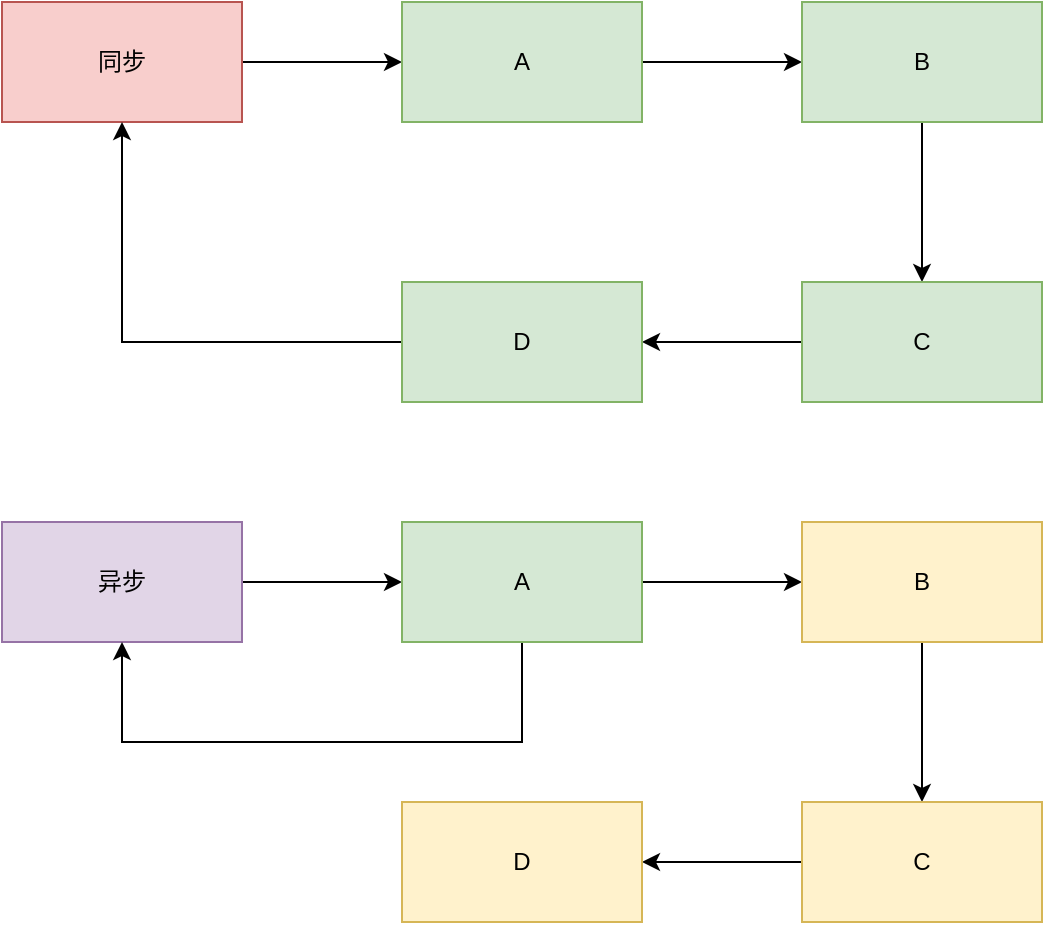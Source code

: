 <mxfile version="24.2.5" type="github">
  <diagram name="第 1 页" id="QAfpDhdsvLojvN50Khks">
    <mxGraphModel dx="1434" dy="746" grid="1" gridSize="10" guides="1" tooltips="1" connect="1" arrows="1" fold="1" page="1" pageScale="1" pageWidth="827" pageHeight="1169" math="0" shadow="0">
      <root>
        <mxCell id="0" />
        <mxCell id="1" parent="0" />
        <mxCell id="RXz8Vl6vPY0skCbQJEJf-3" value="" style="edgeStyle=orthogonalEdgeStyle;rounded=0;orthogonalLoop=1;jettySize=auto;html=1;" edge="1" parent="1" source="RXz8Vl6vPY0skCbQJEJf-1" target="RXz8Vl6vPY0skCbQJEJf-2">
          <mxGeometry relative="1" as="geometry" />
        </mxCell>
        <mxCell id="RXz8Vl6vPY0skCbQJEJf-1" value="同步" style="rounded=0;whiteSpace=wrap;html=1;fillColor=#f8cecc;strokeColor=#b85450;" vertex="1" parent="1">
          <mxGeometry x="120" y="150" width="120" height="60" as="geometry" />
        </mxCell>
        <mxCell id="RXz8Vl6vPY0skCbQJEJf-5" value="" style="edgeStyle=orthogonalEdgeStyle;rounded=0;orthogonalLoop=1;jettySize=auto;html=1;" edge="1" parent="1" source="RXz8Vl6vPY0skCbQJEJf-2" target="RXz8Vl6vPY0skCbQJEJf-4">
          <mxGeometry relative="1" as="geometry" />
        </mxCell>
        <mxCell id="RXz8Vl6vPY0skCbQJEJf-2" value="A" style="rounded=0;whiteSpace=wrap;html=1;fillColor=#d5e8d4;strokeColor=#82b366;" vertex="1" parent="1">
          <mxGeometry x="320" y="150" width="120" height="60" as="geometry" />
        </mxCell>
        <mxCell id="RXz8Vl6vPY0skCbQJEJf-7" value="" style="edgeStyle=orthogonalEdgeStyle;rounded=0;orthogonalLoop=1;jettySize=auto;html=1;" edge="1" parent="1" source="RXz8Vl6vPY0skCbQJEJf-4" target="RXz8Vl6vPY0skCbQJEJf-6">
          <mxGeometry relative="1" as="geometry" />
        </mxCell>
        <mxCell id="RXz8Vl6vPY0skCbQJEJf-4" value="B" style="rounded=0;whiteSpace=wrap;html=1;fillColor=#d5e8d4;strokeColor=#82b366;" vertex="1" parent="1">
          <mxGeometry x="520" y="150" width="120" height="60" as="geometry" />
        </mxCell>
        <mxCell id="RXz8Vl6vPY0skCbQJEJf-9" value="" style="edgeStyle=orthogonalEdgeStyle;rounded=0;orthogonalLoop=1;jettySize=auto;html=1;" edge="1" parent="1" source="RXz8Vl6vPY0skCbQJEJf-6" target="RXz8Vl6vPY0skCbQJEJf-8">
          <mxGeometry relative="1" as="geometry" />
        </mxCell>
        <mxCell id="RXz8Vl6vPY0skCbQJEJf-6" value="C" style="rounded=0;whiteSpace=wrap;html=1;fillColor=#d5e8d4;strokeColor=#82b366;" vertex="1" parent="1">
          <mxGeometry x="520" y="290" width="120" height="60" as="geometry" />
        </mxCell>
        <mxCell id="RXz8Vl6vPY0skCbQJEJf-10" style="edgeStyle=orthogonalEdgeStyle;rounded=0;orthogonalLoop=1;jettySize=auto;html=1;" edge="1" parent="1" source="RXz8Vl6vPY0skCbQJEJf-8" target="RXz8Vl6vPY0skCbQJEJf-1">
          <mxGeometry relative="1" as="geometry" />
        </mxCell>
        <mxCell id="RXz8Vl6vPY0skCbQJEJf-8" value="D" style="rounded=0;whiteSpace=wrap;html=1;fillColor=#d5e8d4;strokeColor=#82b366;" vertex="1" parent="1">
          <mxGeometry x="320" y="290" width="120" height="60" as="geometry" />
        </mxCell>
        <mxCell id="RXz8Vl6vPY0skCbQJEJf-11" value="" style="edgeStyle=orthogonalEdgeStyle;rounded=0;orthogonalLoop=1;jettySize=auto;html=1;" edge="1" parent="1" source="RXz8Vl6vPY0skCbQJEJf-12" target="RXz8Vl6vPY0skCbQJEJf-14">
          <mxGeometry relative="1" as="geometry" />
        </mxCell>
        <mxCell id="RXz8Vl6vPY0skCbQJEJf-12" value="异步" style="rounded=0;whiteSpace=wrap;html=1;fillColor=#e1d5e7;strokeColor=#9673a6;" vertex="1" parent="1">
          <mxGeometry x="120" y="410" width="120" height="60" as="geometry" />
        </mxCell>
        <mxCell id="RXz8Vl6vPY0skCbQJEJf-13" value="" style="edgeStyle=orthogonalEdgeStyle;rounded=0;orthogonalLoop=1;jettySize=auto;html=1;" edge="1" parent="1" source="RXz8Vl6vPY0skCbQJEJf-14" target="RXz8Vl6vPY0skCbQJEJf-16">
          <mxGeometry relative="1" as="geometry" />
        </mxCell>
        <mxCell id="RXz8Vl6vPY0skCbQJEJf-21" style="edgeStyle=orthogonalEdgeStyle;rounded=0;orthogonalLoop=1;jettySize=auto;html=1;" edge="1" parent="1" source="RXz8Vl6vPY0skCbQJEJf-14" target="RXz8Vl6vPY0skCbQJEJf-12">
          <mxGeometry relative="1" as="geometry">
            <mxPoint x="330" y="540" as="targetPoint" />
            <Array as="points">
              <mxPoint x="380" y="520" />
              <mxPoint x="180" y="520" />
            </Array>
          </mxGeometry>
        </mxCell>
        <mxCell id="RXz8Vl6vPY0skCbQJEJf-14" value="A" style="rounded=0;whiteSpace=wrap;html=1;fillColor=#d5e8d4;strokeColor=#82b366;" vertex="1" parent="1">
          <mxGeometry x="320" y="410" width="120" height="60" as="geometry" />
        </mxCell>
        <mxCell id="RXz8Vl6vPY0skCbQJEJf-15" value="" style="edgeStyle=orthogonalEdgeStyle;rounded=0;orthogonalLoop=1;jettySize=auto;html=1;" edge="1" parent="1" source="RXz8Vl6vPY0skCbQJEJf-16" target="RXz8Vl6vPY0skCbQJEJf-18">
          <mxGeometry relative="1" as="geometry" />
        </mxCell>
        <mxCell id="RXz8Vl6vPY0skCbQJEJf-16" value="B" style="rounded=0;whiteSpace=wrap;html=1;fillColor=#fff2cc;strokeColor=#d6b656;" vertex="1" parent="1">
          <mxGeometry x="520" y="410" width="120" height="60" as="geometry" />
        </mxCell>
        <mxCell id="RXz8Vl6vPY0skCbQJEJf-17" value="" style="edgeStyle=orthogonalEdgeStyle;rounded=0;orthogonalLoop=1;jettySize=auto;html=1;" edge="1" parent="1" source="RXz8Vl6vPY0skCbQJEJf-18" target="RXz8Vl6vPY0skCbQJEJf-20">
          <mxGeometry relative="1" as="geometry" />
        </mxCell>
        <mxCell id="RXz8Vl6vPY0skCbQJEJf-18" value="C" style="rounded=0;whiteSpace=wrap;html=1;fillColor=#fff2cc;strokeColor=#d6b656;" vertex="1" parent="1">
          <mxGeometry x="520" y="550" width="120" height="60" as="geometry" />
        </mxCell>
        <mxCell id="RXz8Vl6vPY0skCbQJEJf-20" value="D" style="rounded=0;whiteSpace=wrap;html=1;fillColor=#fff2cc;strokeColor=#d6b656;" vertex="1" parent="1">
          <mxGeometry x="320" y="550" width="120" height="60" as="geometry" />
        </mxCell>
      </root>
    </mxGraphModel>
  </diagram>
</mxfile>
